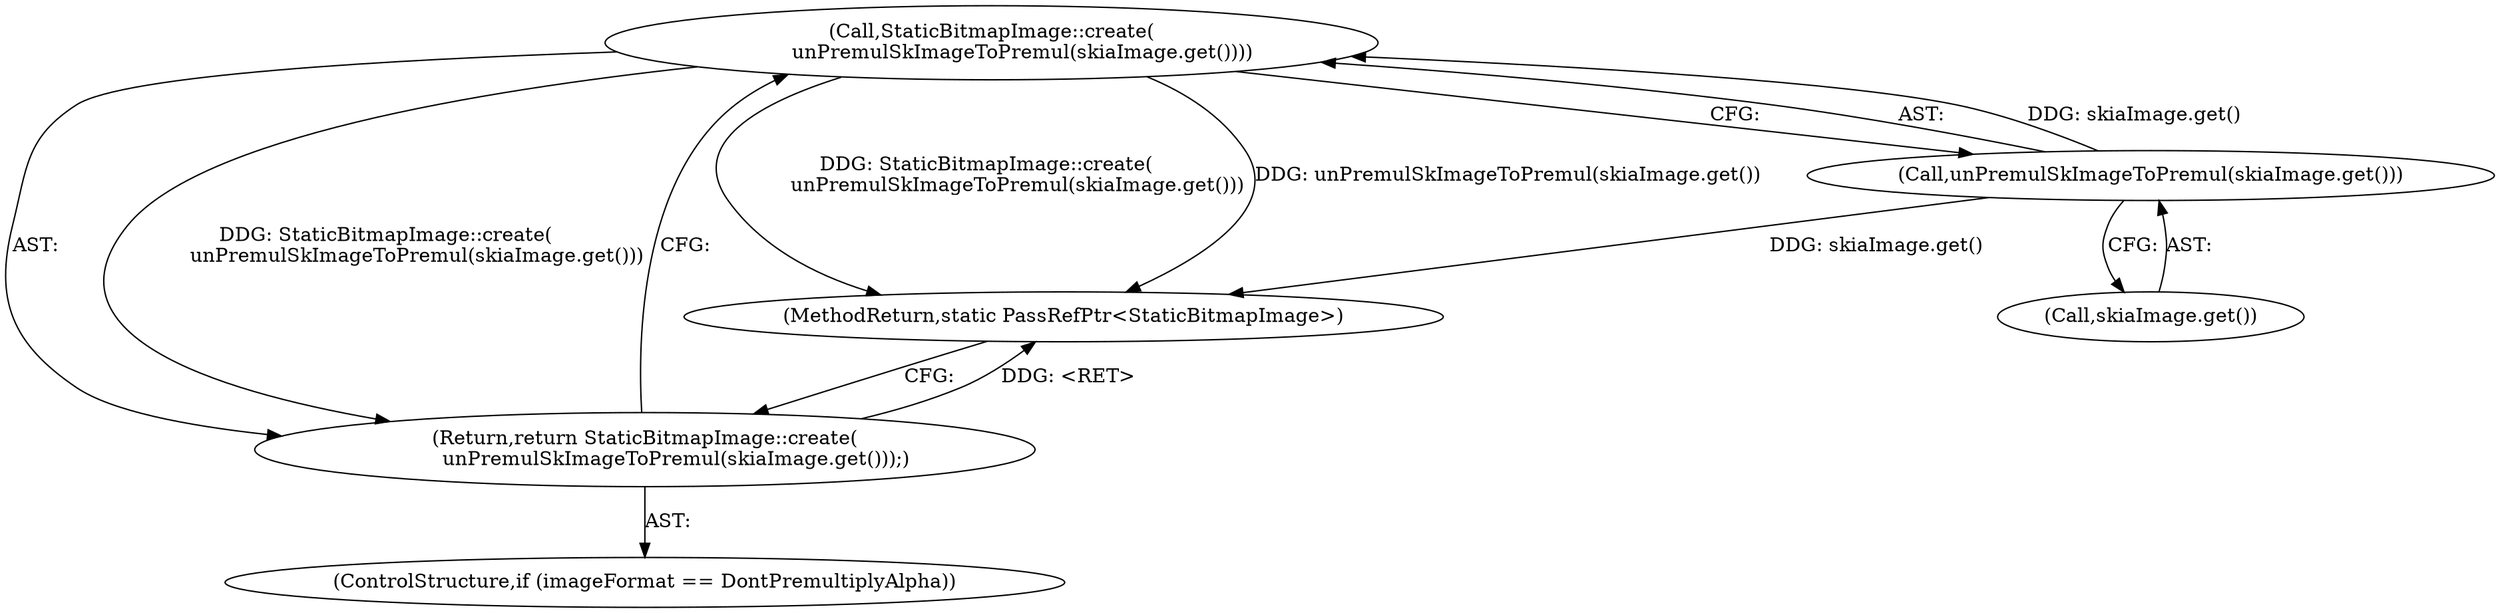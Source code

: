 digraph "0_Chrome_d59a4441697f6253e7dc3f7ae5caad6e5fd2c778_1@API" {
"1000377" [label="(Call,StaticBitmapImage::create(\n          unPremulSkImageToPremul(skiaImage.get())))"];
"1000378" [label="(Call,unPremulSkImageToPremul(skiaImage.get()))"];
"1000376" [label="(Return,return StaticBitmapImage::create(\n          unPremulSkImageToPremul(skiaImage.get()));)"];
"1000388" [label="(MethodReturn,static PassRefPtr<StaticBitmapImage>)"];
"1000378" [label="(Call,unPremulSkImageToPremul(skiaImage.get()))"];
"1000377" [label="(Call,StaticBitmapImage::create(\n          unPremulSkImageToPremul(skiaImage.get())))"];
"1000372" [label="(ControlStructure,if (imageFormat == DontPremultiplyAlpha))"];
"1000379" [label="(Call,skiaImage.get())"];
"1000376" [label="(Return,return StaticBitmapImage::create(\n          unPremulSkImageToPremul(skiaImage.get()));)"];
"1000377" -> "1000376"  [label="AST: "];
"1000377" -> "1000378"  [label="CFG: "];
"1000378" -> "1000377"  [label="AST: "];
"1000376" -> "1000377"  [label="CFG: "];
"1000377" -> "1000388"  [label="DDG: StaticBitmapImage::create(\n          unPremulSkImageToPremul(skiaImage.get()))"];
"1000377" -> "1000388"  [label="DDG: unPremulSkImageToPremul(skiaImage.get())"];
"1000377" -> "1000376"  [label="DDG: StaticBitmapImage::create(\n          unPremulSkImageToPremul(skiaImage.get()))"];
"1000378" -> "1000377"  [label="DDG: skiaImage.get()"];
"1000378" -> "1000379"  [label="CFG: "];
"1000379" -> "1000378"  [label="AST: "];
"1000378" -> "1000388"  [label="DDG: skiaImage.get()"];
"1000376" -> "1000372"  [label="AST: "];
"1000388" -> "1000376"  [label="CFG: "];
"1000376" -> "1000388"  [label="DDG: <RET>"];
}
